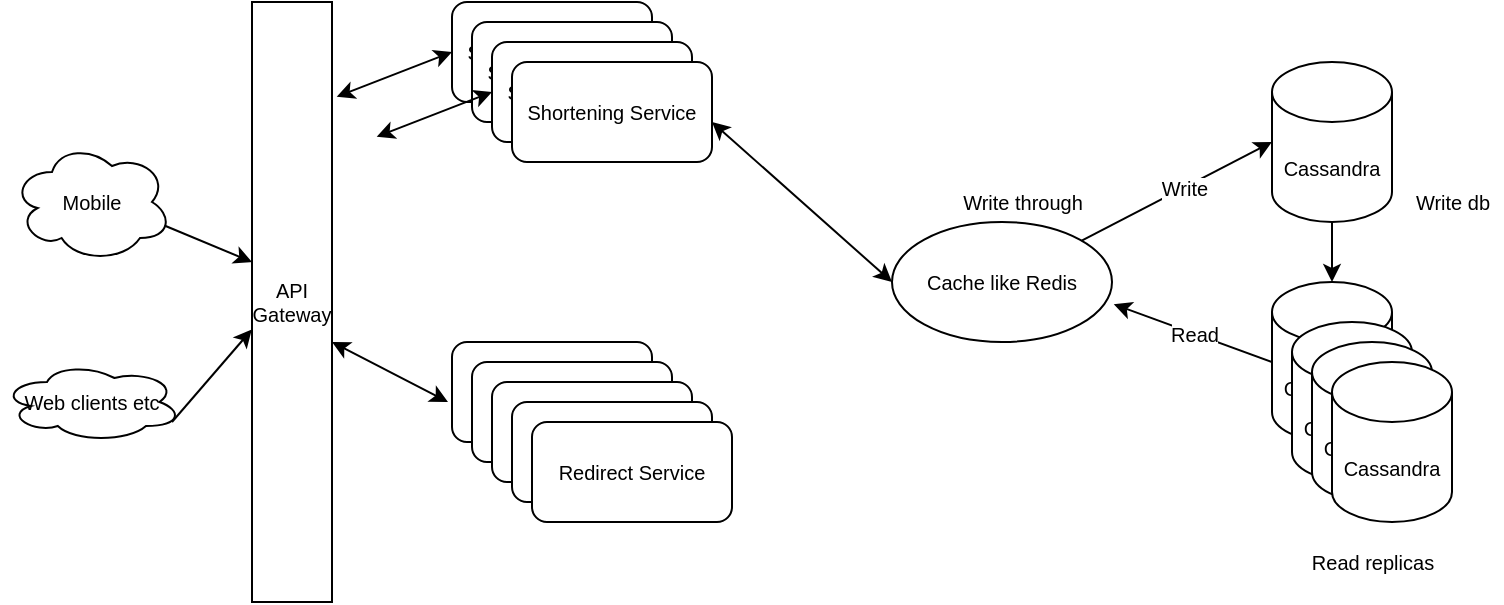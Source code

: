 <mxfile version="15.9.3" type="github">
  <diagram id="C5RBs43oDa-KdzZeNtuy" name="Page-1">
    <mxGraphModel dx="895" dy="583" grid="1" gridSize="10" guides="1" tooltips="1" connect="1" arrows="1" fold="1" page="1" pageScale="1" pageWidth="827" pageHeight="1169" math="0" shadow="0">
      <root>
        <mxCell id="WIyWlLk6GJQsqaUBKTNV-0" />
        <mxCell id="WIyWlLk6GJQsqaUBKTNV-1" parent="WIyWlLk6GJQsqaUBKTNV-0" />
        <mxCell id="ySn6C3Ql4K5Sra8jGcaf-0" value="&lt;font style=&quot;font-size: 10px&quot;&gt;Web clients etc&lt;/font&gt;" style="ellipse;shape=cloud;whiteSpace=wrap;html=1;" parent="WIyWlLk6GJQsqaUBKTNV-1" vertex="1">
          <mxGeometry x="5" y="240" width="90" height="40" as="geometry" />
        </mxCell>
        <mxCell id="ySn6C3Ql4K5Sra8jGcaf-1" value="&lt;font style=&quot;font-size: 10px&quot;&gt;Mobile&lt;/font&gt;" style="ellipse;shape=cloud;whiteSpace=wrap;html=1;" parent="WIyWlLk6GJQsqaUBKTNV-1" vertex="1">
          <mxGeometry x="10" y="130" width="80" height="60" as="geometry" />
        </mxCell>
        <mxCell id="ySn6C3Ql4K5Sra8jGcaf-4" value="API Gateway" style="rounded=0;whiteSpace=wrap;html=1;fontSize=10;" parent="WIyWlLk6GJQsqaUBKTNV-1" vertex="1">
          <mxGeometry x="130" y="60" width="40" height="300" as="geometry" />
        </mxCell>
        <mxCell id="ySn6C3Ql4K5Sra8jGcaf-5" value="" style="endArrow=classic;html=1;rounded=0;fontSize=10;exitX=0.96;exitY=0.7;exitDx=0;exitDy=0;exitPerimeter=0;" parent="WIyWlLk6GJQsqaUBKTNV-1" source="ySn6C3Ql4K5Sra8jGcaf-1" edge="1">
          <mxGeometry width="50" height="50" relative="1" as="geometry">
            <mxPoint x="90" y="130" as="sourcePoint" />
            <mxPoint x="130" y="190" as="targetPoint" />
          </mxGeometry>
        </mxCell>
        <mxCell id="ySn6C3Ql4K5Sra8jGcaf-6" value="" style="endArrow=classic;html=1;rounded=0;fontSize=10;entryX=-0.003;entryY=0.546;entryDx=0;entryDy=0;entryPerimeter=0;" parent="WIyWlLk6GJQsqaUBKTNV-1" target="ySn6C3Ql4K5Sra8jGcaf-4" edge="1">
          <mxGeometry width="50" height="50" relative="1" as="geometry">
            <mxPoint x="90" y="270" as="sourcePoint" />
            <mxPoint x="140" y="220" as="targetPoint" />
          </mxGeometry>
        </mxCell>
        <mxCell id="ySn6C3Ql4K5Sra8jGcaf-7" value="Shortening Service" style="rounded=1;whiteSpace=wrap;html=1;fontSize=10;" parent="WIyWlLk6GJQsqaUBKTNV-1" vertex="1">
          <mxGeometry x="230" y="60" width="100" height="50" as="geometry" />
        </mxCell>
        <mxCell id="ySn6C3Ql4K5Sra8jGcaf-8" value="Shortening Service" style="rounded=1;whiteSpace=wrap;html=1;fontSize=10;" parent="WIyWlLk6GJQsqaUBKTNV-1" vertex="1">
          <mxGeometry x="240" y="70" width="100" height="50" as="geometry" />
        </mxCell>
        <mxCell id="ySn6C3Ql4K5Sra8jGcaf-9" value="Shortening Service" style="rounded=1;whiteSpace=wrap;html=1;fontSize=10;" parent="WIyWlLk6GJQsqaUBKTNV-1" vertex="1">
          <mxGeometry x="250" y="80" width="100" height="50" as="geometry" />
        </mxCell>
        <mxCell id="ySn6C3Ql4K5Sra8jGcaf-10" value="Shortening Service" style="rounded=1;whiteSpace=wrap;html=1;fontSize=10;" parent="WIyWlLk6GJQsqaUBKTNV-1" vertex="1">
          <mxGeometry x="260" y="90" width="100" height="50" as="geometry" />
        </mxCell>
        <mxCell id="ySn6C3Ql4K5Sra8jGcaf-11" value="Cassandra" style="shape=cylinder3;whiteSpace=wrap;html=1;boundedLbl=1;backgroundOutline=1;size=15;fontSize=10;" parent="WIyWlLk6GJQsqaUBKTNV-1" vertex="1">
          <mxGeometry x="640" y="90" width="60" height="80" as="geometry" />
        </mxCell>
        <mxCell id="ySn6C3Ql4K5Sra8jGcaf-12" value="Cassandra" style="shape=cylinder3;whiteSpace=wrap;html=1;boundedLbl=1;backgroundOutline=1;size=15;fontSize=10;" parent="WIyWlLk6GJQsqaUBKTNV-1" vertex="1">
          <mxGeometry x="640" y="200" width="60" height="80" as="geometry" />
        </mxCell>
        <mxCell id="ySn6C3Ql4K5Sra8jGcaf-13" value="Cassandra" style="shape=cylinder3;whiteSpace=wrap;html=1;boundedLbl=1;backgroundOutline=1;size=15;fontSize=10;" parent="WIyWlLk6GJQsqaUBKTNV-1" vertex="1">
          <mxGeometry x="650" y="220" width="60" height="80" as="geometry" />
        </mxCell>
        <mxCell id="ySn6C3Ql4K5Sra8jGcaf-14" value="Cassandra" style="shape=cylinder3;whiteSpace=wrap;html=1;boundedLbl=1;backgroundOutline=1;size=15;fontSize=10;" parent="WIyWlLk6GJQsqaUBKTNV-1" vertex="1">
          <mxGeometry x="660" y="230" width="60" height="80" as="geometry" />
        </mxCell>
        <mxCell id="ySn6C3Ql4K5Sra8jGcaf-15" value="Cassandra" style="shape=cylinder3;whiteSpace=wrap;html=1;boundedLbl=1;backgroundOutline=1;size=15;fontSize=10;" parent="WIyWlLk6GJQsqaUBKTNV-1" vertex="1">
          <mxGeometry x="670" y="240" width="60" height="80" as="geometry" />
        </mxCell>
        <mxCell id="ySn6C3Ql4K5Sra8jGcaf-17" value="Read replicas" style="text;html=1;resizable=0;autosize=1;align=center;verticalAlign=middle;points=[];fillColor=none;strokeColor=none;rounded=0;fontSize=10;" parent="WIyWlLk6GJQsqaUBKTNV-1" vertex="1">
          <mxGeometry x="650" y="330" width="80" height="20" as="geometry" />
        </mxCell>
        <mxCell id="ySn6C3Ql4K5Sra8jGcaf-19" value="Write db" style="text;html=1;resizable=0;autosize=1;align=center;verticalAlign=middle;points=[];fillColor=none;strokeColor=none;rounded=0;fontSize=10;" parent="WIyWlLk6GJQsqaUBKTNV-1" vertex="1">
          <mxGeometry x="705" y="150" width="50" height="20" as="geometry" />
        </mxCell>
        <mxCell id="ySn6C3Ql4K5Sra8jGcaf-20" value="" style="endArrow=classic;html=1;rounded=0;fontSize=10;entryX=0.5;entryY=0;entryDx=0;entryDy=0;exitX=0.5;exitY=1;exitDx=0;exitDy=0;exitPerimeter=0;entryPerimeter=0;" parent="WIyWlLk6GJQsqaUBKTNV-1" source="ySn6C3Ql4K5Sra8jGcaf-11" target="ySn6C3Ql4K5Sra8jGcaf-12" edge="1">
          <mxGeometry width="50" height="50" relative="1" as="geometry">
            <mxPoint x="670" y="210" as="sourcePoint" />
            <mxPoint x="730" y="160" as="targetPoint" />
          </mxGeometry>
        </mxCell>
        <mxCell id="ySn6C3Ql4K5Sra8jGcaf-21" value="Cache like Redis" style="ellipse;whiteSpace=wrap;html=1;fontSize=10;" parent="WIyWlLk6GJQsqaUBKTNV-1" vertex="1">
          <mxGeometry x="450" y="170" width="110" height="60" as="geometry" />
        </mxCell>
        <mxCell id="ySn6C3Ql4K5Sra8jGcaf-22" value="Write through" style="text;html=1;resizable=0;autosize=1;align=center;verticalAlign=middle;points=[];fillColor=none;strokeColor=none;rounded=0;fontSize=10;" parent="WIyWlLk6GJQsqaUBKTNV-1" vertex="1">
          <mxGeometry x="475" y="150" width="80" height="20" as="geometry" />
        </mxCell>
        <mxCell id="9i1qgNekyrofTj8gUUyd-0" value="Redirect Service" style="rounded=1;whiteSpace=wrap;html=1;fontSize=10;" vertex="1" parent="WIyWlLk6GJQsqaUBKTNV-1">
          <mxGeometry x="230" y="230" width="100" height="50" as="geometry" />
        </mxCell>
        <mxCell id="9i1qgNekyrofTj8gUUyd-1" value="Redirect Service" style="rounded=1;whiteSpace=wrap;html=1;fontSize=10;" vertex="1" parent="WIyWlLk6GJQsqaUBKTNV-1">
          <mxGeometry x="240" y="240" width="100" height="50" as="geometry" />
        </mxCell>
        <mxCell id="9i1qgNekyrofTj8gUUyd-2" value="Redirect Service" style="rounded=1;whiteSpace=wrap;html=1;fontSize=10;" vertex="1" parent="WIyWlLk6GJQsqaUBKTNV-1">
          <mxGeometry x="250" y="250" width="100" height="50" as="geometry" />
        </mxCell>
        <mxCell id="9i1qgNekyrofTj8gUUyd-3" value="Redirect Service" style="rounded=1;whiteSpace=wrap;html=1;fontSize=10;" vertex="1" parent="WIyWlLk6GJQsqaUBKTNV-1">
          <mxGeometry x="260" y="260" width="100" height="50" as="geometry" />
        </mxCell>
        <mxCell id="9i1qgNekyrofTj8gUUyd-4" value="Redirect Service" style="rounded=1;whiteSpace=wrap;html=1;fontSize=10;" vertex="1" parent="WIyWlLk6GJQsqaUBKTNV-1">
          <mxGeometry x="270" y="270" width="100" height="50" as="geometry" />
        </mxCell>
        <mxCell id="9i1qgNekyrofTj8gUUyd-7" value="" style="endArrow=classic;startArrow=classic;html=1;rounded=0;fontSize=10;entryX=0;entryY=0.5;entryDx=0;entryDy=0;" edge="1" parent="WIyWlLk6GJQsqaUBKTNV-1" target="ySn6C3Ql4K5Sra8jGcaf-21">
          <mxGeometry width="50" height="50" relative="1" as="geometry">
            <mxPoint x="360" y="120" as="sourcePoint" />
            <mxPoint x="410" y="70" as="targetPoint" />
          </mxGeometry>
        </mxCell>
        <mxCell id="9i1qgNekyrofTj8gUUyd-9" value="" style="endArrow=classic;startArrow=classic;html=1;rounded=0;fontSize=10;entryX=0;entryY=0.5;entryDx=0;entryDy=0;exitX=1.059;exitY=0.158;exitDx=0;exitDy=0;exitPerimeter=0;" edge="1" parent="WIyWlLk6GJQsqaUBKTNV-1" source="ySn6C3Ql4K5Sra8jGcaf-4" target="ySn6C3Ql4K5Sra8jGcaf-7">
          <mxGeometry width="50" height="50" relative="1" as="geometry">
            <mxPoint x="180" y="190" as="sourcePoint" />
            <mxPoint x="280" y="190" as="targetPoint" />
          </mxGeometry>
        </mxCell>
        <mxCell id="9i1qgNekyrofTj8gUUyd-10" value="" style="endArrow=classic;startArrow=classic;html=1;rounded=0;fontSize=10;exitX=1.059;exitY=0.158;exitDx=0;exitDy=0;exitPerimeter=0;" edge="1" parent="WIyWlLk6GJQsqaUBKTNV-1">
          <mxGeometry width="50" height="50" relative="1" as="geometry">
            <mxPoint x="170.0" y="230.0" as="sourcePoint" />
            <mxPoint x="228" y="260" as="targetPoint" />
          </mxGeometry>
        </mxCell>
        <mxCell id="9i1qgNekyrofTj8gUUyd-12" value="" style="endArrow=classic;startArrow=classic;html=1;rounded=0;fontSize=10;entryX=0;entryY=0.5;entryDx=0;entryDy=0;exitX=1.059;exitY=0.158;exitDx=0;exitDy=0;exitPerimeter=0;" edge="1" parent="WIyWlLk6GJQsqaUBKTNV-1">
          <mxGeometry width="50" height="50" relative="1" as="geometry">
            <mxPoint x="192.36" y="127.4" as="sourcePoint" />
            <mxPoint x="250" y="105" as="targetPoint" />
          </mxGeometry>
        </mxCell>
        <mxCell id="9i1qgNekyrofTj8gUUyd-13" value="" style="endArrow=classic;html=1;rounded=0;fontSize=10;entryX=0;entryY=0.5;entryDx=0;entryDy=0;entryPerimeter=0;" edge="1" parent="WIyWlLk6GJQsqaUBKTNV-1" source="ySn6C3Ql4K5Sra8jGcaf-21" target="ySn6C3Ql4K5Sra8jGcaf-11">
          <mxGeometry width="50" height="50" relative="1" as="geometry">
            <mxPoint x="570" y="180" as="sourcePoint" />
            <mxPoint x="570" y="210" as="targetPoint" />
          </mxGeometry>
        </mxCell>
        <mxCell id="9i1qgNekyrofTj8gUUyd-14" value="Write" style="edgeLabel;html=1;align=center;verticalAlign=middle;resizable=0;points=[];fontSize=10;" vertex="1" connectable="0" parent="9i1qgNekyrofTj8gUUyd-13">
          <mxGeometry x="0.072" relative="1" as="geometry">
            <mxPoint as="offset" />
          </mxGeometry>
        </mxCell>
        <mxCell id="9i1qgNekyrofTj8gUUyd-15" value="Read" style="endArrow=classic;html=1;rounded=0;fontSize=10;entryX=1.008;entryY=0.686;entryDx=0;entryDy=0;entryPerimeter=0;exitX=0;exitY=0.5;exitDx=0;exitDy=0;exitPerimeter=0;" edge="1" parent="WIyWlLk6GJQsqaUBKTNV-1" source="ySn6C3Ql4K5Sra8jGcaf-12" target="ySn6C3Ql4K5Sra8jGcaf-21">
          <mxGeometry width="50" height="50" relative="1" as="geometry">
            <mxPoint x="475.003" y="310.002" as="sourcePoint" />
            <mxPoint x="570.12" y="260.66" as="targetPoint" />
          </mxGeometry>
        </mxCell>
      </root>
    </mxGraphModel>
  </diagram>
</mxfile>
